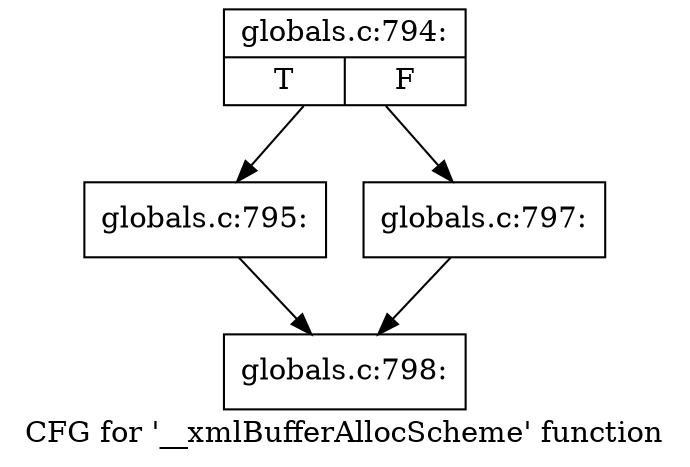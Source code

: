 digraph "CFG for '__xmlBufferAllocScheme' function" {
	label="CFG for '__xmlBufferAllocScheme' function";

	Node0x4ab4600 [shape=record,label="{globals.c:794:|{<s0>T|<s1>F}}"];
	Node0x4ab4600 -> Node0x4ab49d0;
	Node0x4ab4600 -> Node0x4a9fe60;
	Node0x4ab49d0 [shape=record,label="{globals.c:795:}"];
	Node0x4ab49d0 -> Node0x4ab4980;
	Node0x4a9fe60 [shape=record,label="{globals.c:797:}"];
	Node0x4a9fe60 -> Node0x4ab4980;
	Node0x4ab4980 [shape=record,label="{globals.c:798:}"];
}
